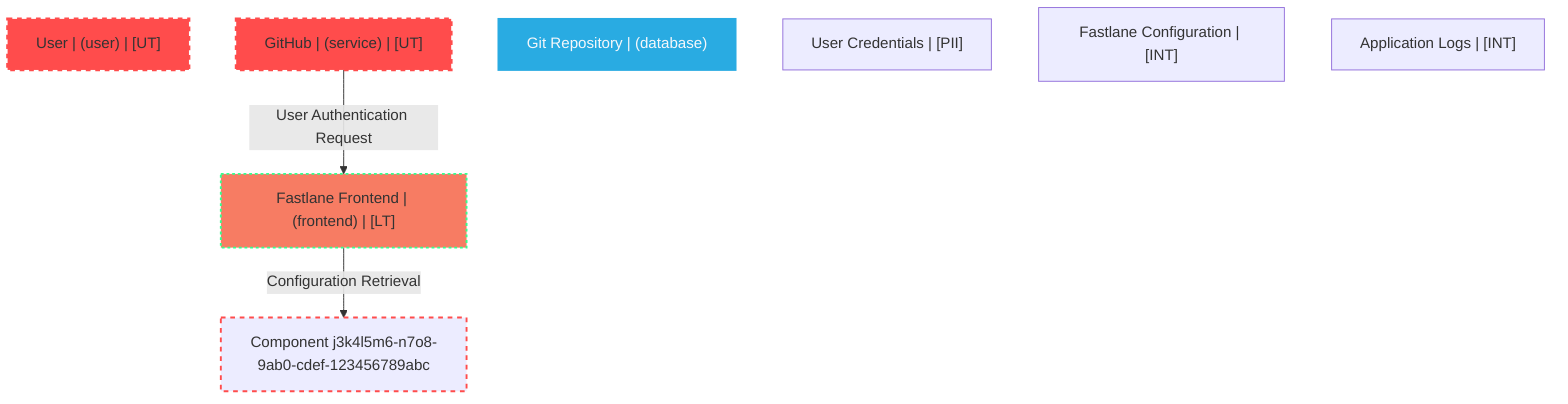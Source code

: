 graph TB
  l3m4n5o6-p7q8-r9st-uvwxyz-0123456789ab["User | (user) | [UT]"]:::untrusted
  m3n4o5p6-q7r8-s9t0-uvwxyz-123456789abc["GitHub | (service) | [UT]"]:::untrusted
  i2j3k4l5-m6n7-89oa-bcde-f0123456789a["Fastlane Frontend | (frontend) | [LT]"]:::lowTrust
  j3k4l5m6-n7o8-9ab0-cdef-123456789abc0["Git Repository | (database)"]:::dataStore
  e1f2a3b4-c5d6-789a-bcde-f01234567890["User Credentials | [PII]"]:::dataAsset,pii
  f2a3b4c5-d6e7-89ab-cdef-123456789abc["Fastlane Configuration | [INT]"]:::dataAsset,internal
  g3h4i5j6-k7l8-90ma-nbc-d9e0f1234567["Application Logs | [INT]"]:::dataAsset,internal
  j3k4l5m6-n7o8-9ab0-cdef-123456789abc["Component j3k4l5m6-n7o8-9ab0-cdef-123456789abc"]:::process,untrusted

  m3n4o5p6-q7r8-s9t0-uvwxyz-123456789abc -->|User Authentication Request| i2j3k4l5-m6n7-89oa-bcde-f0123456789a:::encryptedFlow
  i2j3k4l5-m6n7-89oa-bcde-f0123456789a -->|Configuration Retrieval| j3k4l5m6-n7o8-9ab0-cdef-123456789abc:::unencryptedFlow

  classDef externalEntity fill:#FF4C4C,stroke:#FF4C4C,stroke-width:2px,color:#F5F7FA
  classDef process fill:#36FF8F,stroke:#36FF8F,stroke-width:2px,color:#0B0D17
  classDef dataStore fill:#29ABE2,stroke:#29ABE2,stroke-width:2px,color:#F5F7FA
  classDef dataAsset fill:#A259FF,stroke:#c3a4ff,stroke-width:2px,color:#F5F7FA
  classDef untrusted fill:#FF4C4C,stroke:#FF4C4C,stroke-width:3px,stroke-dasharray:5 5
  classDef lowTrust fill:#f77c63,stroke:#f77c63,stroke-width:2px,stroke-dasharray:3 3
  classDef mediumTrust fill:#FFD300,stroke:#FFD300,stroke-width:2px
  classDef highTrust fill:#C2FFD8,stroke:#36FF8F,stroke-width:2px
  classDef veryHighTrust fill:#36FF8F,stroke:#36FF8F,stroke-width:3px
  classDef public fill:#C2FFD8,stroke:#36FF8F,stroke-width:1px
  classDef internal fill:#FFF2B3,stroke:#FFD300,stroke-width:1px
  classDef confidential fill:#FFB3B3,stroke:#FF4C4C,stroke-width:2px
  classDef restricted fill:#FF4C4C,stroke:#FF4C4C,stroke-width:3px
  classDef pii fill:#ffa1ad,stroke:#A259FF,stroke-width:2px
  classDef pci fill:#FF4C4C,stroke:#FF4C4C,stroke-width:3px
  classDef phi fill:#ffa1ad,stroke:#A259FF,stroke-width:3px
  classDef encryptedFlow stroke:#36FF8F,stroke-width:2px
  classDef unencryptedFlow stroke:#FF4C4C,stroke-width:2px,stroke-dasharray:5 5
  classDef authenticatedFlow stroke:#29ABE2,stroke-width:2px
  classDef trustBoundary fill:transparent,stroke:#2E3440,stroke-width:3px,stroke-dasharray:10 5